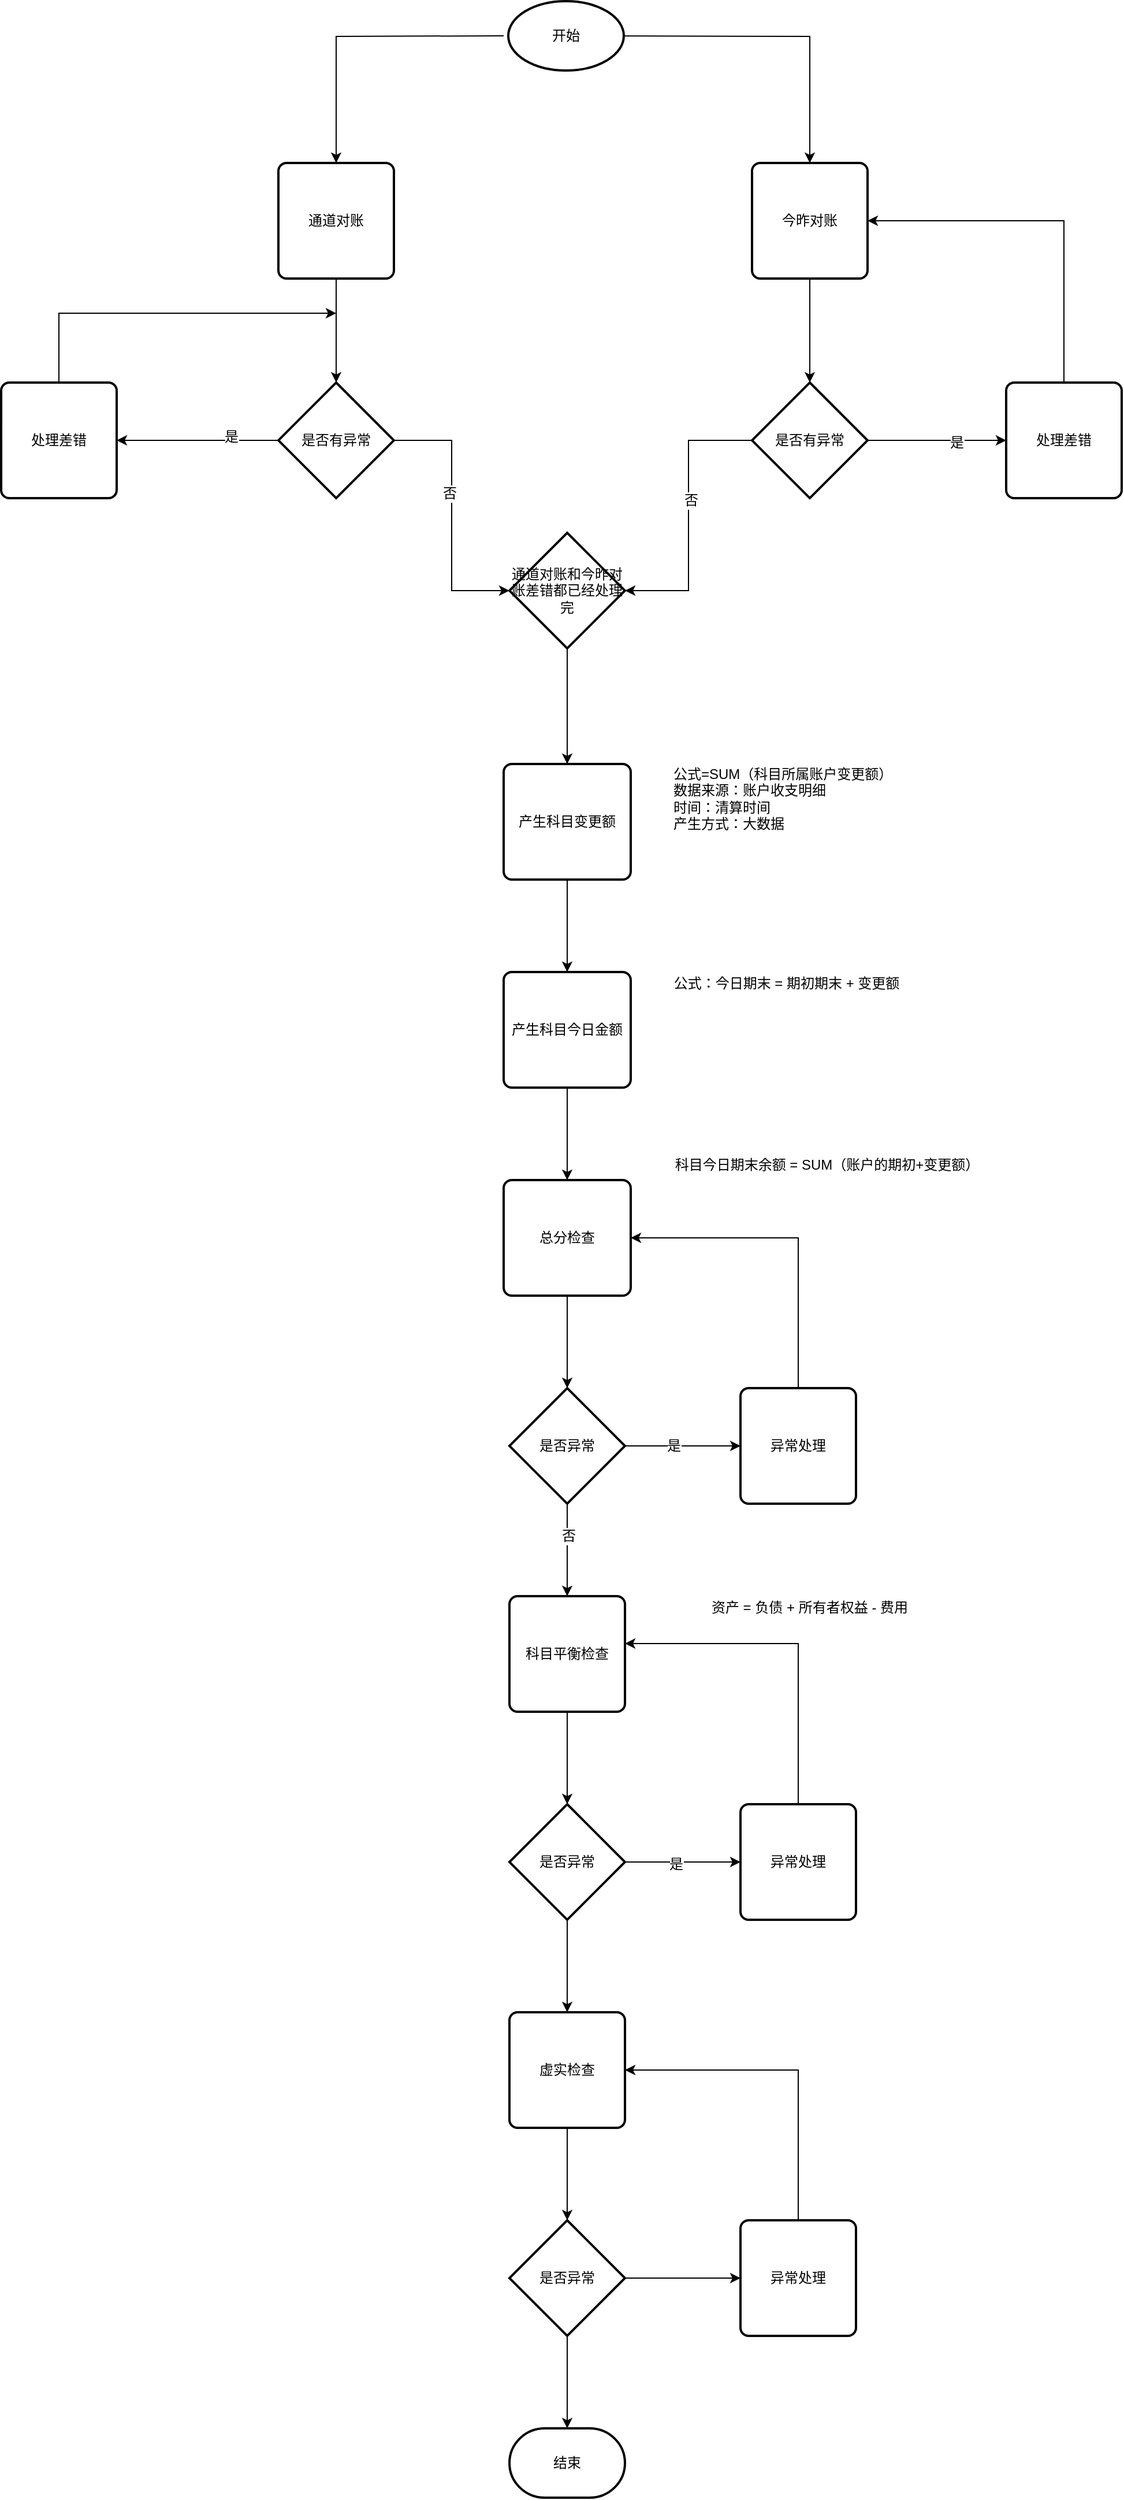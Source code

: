 <mxfile version="10.7.3" type="github"><diagram id="JEMpjjQQiYPJ0WE5Wm2D" name="Page-1"><mxGraphModel dx="1745" dy="567" grid="1" gridSize="10" guides="1" tooltips="1" connect="1" arrows="1" fold="1" page="1" pageScale="1" pageWidth="827" pageHeight="1169" math="0" shadow="0"><root><mxCell id="0"/><mxCell id="1" parent="0"/><mxCell id="72Va8NHq2NacgdkDdbdW-1" style="edgeStyle=orthogonalEdgeStyle;rounded=0;orthogonalLoop=1;jettySize=auto;html=1;" edge="1" parent="1" target="Vv1YhOBb13TTygkUBVap-19"><mxGeometry relative="1" as="geometry"><mxPoint x="260" y="50" as="sourcePoint"/></mxGeometry></mxCell><mxCell id="72Va8NHq2NacgdkDdbdW-11" style="edgeStyle=orthogonalEdgeStyle;rounded=0;orthogonalLoop=1;jettySize=auto;html=1;entryX=0.5;entryY=0;entryDx=0;entryDy=0;exitX=0;exitY=0.5;exitDx=0;exitDy=0;exitPerimeter=0;" edge="1" parent="1" target="Vv1YhOBb13TTygkUBVap-5"><mxGeometry relative="1" as="geometry"><mxPoint x="195" y="50" as="sourcePoint"/></mxGeometry></mxCell><mxCell id="Vv1YhOBb13TTygkUBVap-1" value="开始" style="strokeWidth=2;html=1;shape=mxgraph.flowchart.start_1;whiteSpace=wrap;" parent="1" vertex="1"><mxGeometry x="199" y="20" width="100" height="60" as="geometry"/></mxCell><mxCell id="72Va8NHq2NacgdkDdbdW-13" style="edgeStyle=orthogonalEdgeStyle;rounded=0;orthogonalLoop=1;jettySize=auto;html=1;entryX=0.5;entryY=0;entryDx=0;entryDy=0;entryPerimeter=0;" edge="1" parent="1" source="Vv1YhOBb13TTygkUBVap-5" target="72Va8NHq2NacgdkDdbdW-12"><mxGeometry relative="1" as="geometry"/></mxCell><mxCell id="Vv1YhOBb13TTygkUBVap-5" value="通道对账" style="rounded=1;whiteSpace=wrap;html=1;absoluteArcSize=1;arcSize=14;strokeWidth=2;" parent="1" vertex="1"><mxGeometry y="160" width="100" height="100" as="geometry"/></mxCell><mxCell id="72Va8NHq2NacgdkDdbdW-27" style="edgeStyle=orthogonalEdgeStyle;rounded=0;orthogonalLoop=1;jettySize=auto;html=1;entryX=0.5;entryY=0;entryDx=0;entryDy=0;" edge="1" parent="1" source="Vv1YhOBb13TTygkUBVap-7" target="72Va8NHq2NacgdkDdbdW-26"><mxGeometry relative="1" as="geometry"/></mxCell><mxCell id="Vv1YhOBb13TTygkUBVap-7" value="通道对账和今昨对账差错都已经处理完" style="strokeWidth=2;html=1;shape=mxgraph.flowchart.decision;whiteSpace=wrap;" parent="1" vertex="1"><mxGeometry x="200" y="480" width="100" height="100" as="geometry"/></mxCell><mxCell id="72Va8NHq2NacgdkDdbdW-20" style="edgeStyle=orthogonalEdgeStyle;rounded=0;orthogonalLoop=1;jettySize=auto;html=1;entryX=1;entryY=0.5;entryDx=0;entryDy=0;" edge="1" parent="1" source="Vv1YhOBb13TTygkUBVap-11" target="Vv1YhOBb13TTygkUBVap-19"><mxGeometry relative="1" as="geometry"><Array as="points"><mxPoint x="680" y="210"/></Array></mxGeometry></mxCell><mxCell id="Vv1YhOBb13TTygkUBVap-11" value="处理差错" style="rounded=1;whiteSpace=wrap;html=1;absoluteArcSize=1;arcSize=14;strokeWidth=2;" parent="1" vertex="1"><mxGeometry x="630" y="350" width="100" height="100" as="geometry"/></mxCell><mxCell id="72Va8NHq2NacgdkDdbdW-3" style="edgeStyle=orthogonalEdgeStyle;rounded=0;orthogonalLoop=1;jettySize=auto;html=1;entryX=0.5;entryY=0;entryDx=0;entryDy=0;entryPerimeter=0;" edge="1" parent="1" source="Vv1YhOBb13TTygkUBVap-19" target="72Va8NHq2NacgdkDdbdW-2"><mxGeometry relative="1" as="geometry"/></mxCell><mxCell id="Vv1YhOBb13TTygkUBVap-19" value="今昨对账" style="rounded=1;whiteSpace=wrap;html=1;absoluteArcSize=1;arcSize=14;strokeWidth=2;" parent="1" vertex="1"><mxGeometry x="410" y="160" width="100" height="100" as="geometry"/></mxCell><mxCell id="Vv1YhOBb13TTygkUBVap-33" value="" style="edgeStyle=orthogonalEdgeStyle;rounded=0;orthogonalLoop=1;jettySize=auto;html=1;" parent="1" source="Vv1YhOBb13TTygkUBVap-31" target="Vv1YhOBb13TTygkUBVap-32" edge="1"><mxGeometry relative="1" as="geometry"/></mxCell><mxCell id="Vv1YhOBb13TTygkUBVap-31" value="产生科目今日金额" style="rounded=1;whiteSpace=wrap;html=1;absoluteArcSize=1;arcSize=14;strokeWidth=2;" parent="1" vertex="1"><mxGeometry x="195" y="860" width="110" height="100" as="geometry"/></mxCell><mxCell id="Vv1YhOBb13TTygkUBVap-35" style="edgeStyle=orthogonalEdgeStyle;rounded=0;orthogonalLoop=1;jettySize=auto;html=1;entryX=0.5;entryY=0;entryDx=0;entryDy=0;entryPerimeter=0;" parent="1" source="Vv1YhOBb13TTygkUBVap-32" target="Vv1YhOBb13TTygkUBVap-34" edge="1"><mxGeometry relative="1" as="geometry"/></mxCell><mxCell id="Vv1YhOBb13TTygkUBVap-32" value="总分检查" style="rounded=1;whiteSpace=wrap;html=1;absoluteArcSize=1;arcSize=14;strokeWidth=2;" parent="1" vertex="1"><mxGeometry x="195" y="1040" width="110" height="100" as="geometry"/></mxCell><mxCell id="Vv1YhOBb13TTygkUBVap-39" style="edgeStyle=orthogonalEdgeStyle;rounded=0;orthogonalLoop=1;jettySize=auto;html=1;entryX=0;entryY=0.5;entryDx=0;entryDy=0;" parent="1" source="Vv1YhOBb13TTygkUBVap-34" target="Vv1YhOBb13TTygkUBVap-38" edge="1"><mxGeometry relative="1" as="geometry"/></mxCell><mxCell id="Vv1YhOBb13TTygkUBVap-40" value="是" style="text;html=1;resizable=0;points=[];align=center;verticalAlign=middle;labelBackgroundColor=#ffffff;" parent="Vv1YhOBb13TTygkUBVap-39" vertex="1" connectable="0"><mxGeometry x="-0.16" relative="1" as="geometry"><mxPoint as="offset"/></mxGeometry></mxCell><mxCell id="Vv1YhOBb13TTygkUBVap-45" style="edgeStyle=orthogonalEdgeStyle;rounded=0;orthogonalLoop=1;jettySize=auto;html=1;entryX=0.5;entryY=0;entryDx=0;entryDy=0;" parent="1" source="Vv1YhOBb13TTygkUBVap-34" target="Vv1YhOBb13TTygkUBVap-44" edge="1"><mxGeometry relative="1" as="geometry"/></mxCell><mxCell id="Vv1YhOBb13TTygkUBVap-46" value="否" style="text;html=1;resizable=0;points=[];align=center;verticalAlign=middle;labelBackgroundColor=#ffffff;" parent="Vv1YhOBb13TTygkUBVap-45" vertex="1" connectable="0"><mxGeometry x="-0.3" y="1" relative="1" as="geometry"><mxPoint as="offset"/></mxGeometry></mxCell><mxCell id="Vv1YhOBb13TTygkUBVap-34" value="是否异常" style="strokeWidth=2;html=1;shape=mxgraph.flowchart.decision;whiteSpace=wrap;" parent="1" vertex="1"><mxGeometry x="200" y="1220" width="100" height="100" as="geometry"/></mxCell><mxCell id="Vv1YhOBb13TTygkUBVap-42" value="" style="edgeStyle=orthogonalEdgeStyle;rounded=0;orthogonalLoop=1;jettySize=auto;html=1;entryX=1;entryY=0.5;entryDx=0;entryDy=0;" parent="1" source="Vv1YhOBb13TTygkUBVap-38" target="Vv1YhOBb13TTygkUBVap-32" edge="1"><mxGeometry relative="1" as="geometry"><mxPoint x="250" y="1170" as="targetPoint"/><Array as="points"><mxPoint x="450" y="1090"/></Array></mxGeometry></mxCell><mxCell id="Vv1YhOBb13TTygkUBVap-38" value="异常处理" style="rounded=1;whiteSpace=wrap;html=1;absoluteArcSize=1;arcSize=14;strokeWidth=2;" parent="1" vertex="1"><mxGeometry x="400" y="1220" width="100" height="100" as="geometry"/></mxCell><mxCell id="Vv1YhOBb13TTygkUBVap-48" style="edgeStyle=orthogonalEdgeStyle;rounded=0;orthogonalLoop=1;jettySize=auto;html=1;entryX=0.5;entryY=0;entryDx=0;entryDy=0;entryPerimeter=0;" parent="1" source="Vv1YhOBb13TTygkUBVap-44" target="Vv1YhOBb13TTygkUBVap-47" edge="1"><mxGeometry relative="1" as="geometry"/></mxCell><mxCell id="Vv1YhOBb13TTygkUBVap-44" value="科目平衡检查" style="rounded=1;whiteSpace=wrap;html=1;absoluteArcSize=1;arcSize=14;strokeWidth=2;" parent="1" vertex="1"><mxGeometry x="200" y="1400" width="100" height="100" as="geometry"/></mxCell><mxCell id="Vv1YhOBb13TTygkUBVap-50" style="edgeStyle=orthogonalEdgeStyle;rounded=0;orthogonalLoop=1;jettySize=auto;html=1;entryX=0;entryY=0.5;entryDx=0;entryDy=0;" parent="1" source="Vv1YhOBb13TTygkUBVap-47" target="Vv1YhOBb13TTygkUBVap-49" edge="1"><mxGeometry relative="1" as="geometry"/></mxCell><mxCell id="Vv1YhOBb13TTygkUBVap-53" value="是" style="text;html=1;resizable=0;points=[];align=center;verticalAlign=middle;labelBackgroundColor=#ffffff;" parent="Vv1YhOBb13TTygkUBVap-50" vertex="1" connectable="0"><mxGeometry x="-0.12" y="-2" relative="1" as="geometry"><mxPoint as="offset"/></mxGeometry></mxCell><mxCell id="Vv1YhOBb13TTygkUBVap-55" style="edgeStyle=orthogonalEdgeStyle;rounded=0;orthogonalLoop=1;jettySize=auto;html=1;entryX=0.5;entryY=0;entryDx=0;entryDy=0;" parent="1" source="Vv1YhOBb13TTygkUBVap-47" target="Vv1YhOBb13TTygkUBVap-54" edge="1"><mxGeometry relative="1" as="geometry"/></mxCell><mxCell id="Vv1YhOBb13TTygkUBVap-47" value="是否异常" style="strokeWidth=2;html=1;shape=mxgraph.flowchart.decision;whiteSpace=wrap;" parent="1" vertex="1"><mxGeometry x="200" y="1580" width="100" height="100" as="geometry"/></mxCell><mxCell id="Vv1YhOBb13TTygkUBVap-52" value="" style="edgeStyle=orthogonalEdgeStyle;rounded=0;orthogonalLoop=1;jettySize=auto;html=1;entryX=1;entryY=0.41;entryDx=0;entryDy=0;entryPerimeter=0;" parent="1" source="Vv1YhOBb13TTygkUBVap-49" target="Vv1YhOBb13TTygkUBVap-44" edge="1"><mxGeometry relative="1" as="geometry"><mxPoint x="450" y="1500" as="targetPoint"/><Array as="points"><mxPoint x="450" y="1441"/></Array></mxGeometry></mxCell><mxCell id="Vv1YhOBb13TTygkUBVap-49" value="异常处理" style="rounded=1;whiteSpace=wrap;html=1;absoluteArcSize=1;arcSize=14;strokeWidth=2;" parent="1" vertex="1"><mxGeometry x="400" y="1580" width="100" height="100" as="geometry"/></mxCell><mxCell id="Vv1YhOBb13TTygkUBVap-59" style="edgeStyle=orthogonalEdgeStyle;rounded=0;orthogonalLoop=1;jettySize=auto;html=1;" parent="1" source="Vv1YhOBb13TTygkUBVap-54" target="Vv1YhOBb13TTygkUBVap-56" edge="1"><mxGeometry relative="1" as="geometry"/></mxCell><mxCell id="Vv1YhOBb13TTygkUBVap-54" value="虚实检查" style="rounded=1;whiteSpace=wrap;html=1;absoluteArcSize=1;arcSize=14;strokeWidth=2;" parent="1" vertex="1"><mxGeometry x="200" y="1760" width="100" height="100" as="geometry"/></mxCell><mxCell id="Vv1YhOBb13TTygkUBVap-58" style="edgeStyle=orthogonalEdgeStyle;rounded=0;orthogonalLoop=1;jettySize=auto;html=1;" parent="1" source="Vv1YhOBb13TTygkUBVap-56" target="Vv1YhOBb13TTygkUBVap-57" edge="1"><mxGeometry relative="1" as="geometry"/></mxCell><mxCell id="Vv1YhOBb13TTygkUBVap-61" style="edgeStyle=orthogonalEdgeStyle;rounded=0;orthogonalLoop=1;jettySize=auto;html=1;entryX=0;entryY=0.5;entryDx=0;entryDy=0;" parent="1" source="Vv1YhOBb13TTygkUBVap-56" target="Vv1YhOBb13TTygkUBVap-60" edge="1"><mxGeometry relative="1" as="geometry"/></mxCell><mxCell id="Vv1YhOBb13TTygkUBVap-56" value="是否异常" style="strokeWidth=2;html=1;shape=mxgraph.flowchart.decision;whiteSpace=wrap;" parent="1" vertex="1"><mxGeometry x="200" y="1940" width="100" height="100" as="geometry"/></mxCell><mxCell id="Vv1YhOBb13TTygkUBVap-57" value="结束" style="strokeWidth=2;html=1;shape=mxgraph.flowchart.terminator;whiteSpace=wrap;" parent="1" vertex="1"><mxGeometry x="200" y="2120" width="100" height="60" as="geometry"/></mxCell><mxCell id="Vv1YhOBb13TTygkUBVap-63" value="" style="edgeStyle=orthogonalEdgeStyle;rounded=0;orthogonalLoop=1;jettySize=auto;html=1;entryX=1;entryY=0.5;entryDx=0;entryDy=0;" parent="1" source="Vv1YhOBb13TTygkUBVap-60" target="Vv1YhOBb13TTygkUBVap-54" edge="1"><mxGeometry relative="1" as="geometry"><mxPoint x="450" y="1860" as="targetPoint"/><Array as="points"><mxPoint x="450" y="1810"/></Array></mxGeometry></mxCell><mxCell id="Vv1YhOBb13TTygkUBVap-60" value="异常处理" style="rounded=1;whiteSpace=wrap;html=1;absoluteArcSize=1;arcSize=14;strokeWidth=2;" parent="1" vertex="1"><mxGeometry x="400" y="1940" width="100" height="100" as="geometry"/></mxCell><mxCell id="72Va8NHq2NacgdkDdbdW-15" style="edgeStyle=orthogonalEdgeStyle;rounded=0;orthogonalLoop=1;jettySize=auto;html=1;entryX=1;entryY=0.5;entryDx=0;entryDy=0;entryPerimeter=0;" edge="1" parent="1" source="72Va8NHq2NacgdkDdbdW-2" target="Vv1YhOBb13TTygkUBVap-7"><mxGeometry relative="1" as="geometry"/></mxCell><mxCell id="72Va8NHq2NacgdkDdbdW-17" value="否" style="text;html=1;resizable=0;points=[];align=center;verticalAlign=middle;labelBackgroundColor=#ffffff;" vertex="1" connectable="0" parent="72Va8NHq2NacgdkDdbdW-15"><mxGeometry x="-0.108" y="2" relative="1" as="geometry"><mxPoint as="offset"/></mxGeometry></mxCell><mxCell id="72Va8NHq2NacgdkDdbdW-18" style="edgeStyle=orthogonalEdgeStyle;rounded=0;orthogonalLoop=1;jettySize=auto;html=1;entryX=0;entryY=0.5;entryDx=0;entryDy=0;" edge="1" parent="1" source="72Va8NHq2NacgdkDdbdW-2" target="Vv1YhOBb13TTygkUBVap-11"><mxGeometry relative="1" as="geometry"/></mxCell><mxCell id="72Va8NHq2NacgdkDdbdW-19" value="是" style="text;html=1;resizable=0;points=[];align=center;verticalAlign=middle;labelBackgroundColor=#ffffff;" vertex="1" connectable="0" parent="72Va8NHq2NacgdkDdbdW-18"><mxGeometry x="0.283" y="-2" relative="1" as="geometry"><mxPoint as="offset"/></mxGeometry></mxCell><mxCell id="72Va8NHq2NacgdkDdbdW-2" value="是否有异常" style="strokeWidth=2;html=1;shape=mxgraph.flowchart.decision;whiteSpace=wrap;" vertex="1" parent="1"><mxGeometry x="410" y="350" width="100" height="100" as="geometry"/></mxCell><mxCell id="72Va8NHq2NacgdkDdbdW-14" style="edgeStyle=orthogonalEdgeStyle;rounded=0;orthogonalLoop=1;jettySize=auto;html=1;entryX=0;entryY=0.5;entryDx=0;entryDy=0;entryPerimeter=0;" edge="1" parent="1" source="72Va8NHq2NacgdkDdbdW-12" target="Vv1YhOBb13TTygkUBVap-7"><mxGeometry relative="1" as="geometry"/></mxCell><mxCell id="72Va8NHq2NacgdkDdbdW-16" value="否" style="text;html=1;resizable=0;points=[];align=center;verticalAlign=middle;labelBackgroundColor=#ffffff;" vertex="1" connectable="0" parent="72Va8NHq2NacgdkDdbdW-14"><mxGeometry x="-0.165" y="-2" relative="1" as="geometry"><mxPoint as="offset"/></mxGeometry></mxCell><mxCell id="72Va8NHq2NacgdkDdbdW-23" style="edgeStyle=orthogonalEdgeStyle;rounded=0;orthogonalLoop=1;jettySize=auto;html=1;entryX=1;entryY=0.5;entryDx=0;entryDy=0;" edge="1" parent="1" source="72Va8NHq2NacgdkDdbdW-12" target="72Va8NHq2NacgdkDdbdW-21"><mxGeometry relative="1" as="geometry"/></mxCell><mxCell id="72Va8NHq2NacgdkDdbdW-24" value="是" style="text;html=1;resizable=0;points=[];align=center;verticalAlign=middle;labelBackgroundColor=#ffffff;" vertex="1" connectable="0" parent="72Va8NHq2NacgdkDdbdW-23"><mxGeometry x="-0.414" y="-3" relative="1" as="geometry"><mxPoint as="offset"/></mxGeometry></mxCell><mxCell id="72Va8NHq2NacgdkDdbdW-12" value="是否有异常" style="strokeWidth=2;html=1;shape=mxgraph.flowchart.decision;whiteSpace=wrap;" vertex="1" parent="1"><mxGeometry y="350" width="100" height="100" as="geometry"/></mxCell><mxCell id="72Va8NHq2NacgdkDdbdW-22" style="edgeStyle=orthogonalEdgeStyle;rounded=0;orthogonalLoop=1;jettySize=auto;html=1;" edge="1" parent="1" source="72Va8NHq2NacgdkDdbdW-21"><mxGeometry relative="1" as="geometry"><mxPoint x="50" y="290" as="targetPoint"/><Array as="points"><mxPoint x="-190" y="290"/><mxPoint y="290"/></Array></mxGeometry></mxCell><mxCell id="72Va8NHq2NacgdkDdbdW-21" value="处理差错" style="rounded=1;whiteSpace=wrap;html=1;absoluteArcSize=1;arcSize=14;strokeWidth=2;" vertex="1" parent="1"><mxGeometry x="-240" y="350" width="100" height="100" as="geometry"/></mxCell><mxCell id="72Va8NHq2NacgdkDdbdW-28" style="edgeStyle=orthogonalEdgeStyle;rounded=0;orthogonalLoop=1;jettySize=auto;html=1;" edge="1" parent="1" source="72Va8NHq2NacgdkDdbdW-26" target="Vv1YhOBb13TTygkUBVap-31"><mxGeometry relative="1" as="geometry"/></mxCell><mxCell id="72Va8NHq2NacgdkDdbdW-26" value="产生科目变更额" style="rounded=1;whiteSpace=wrap;html=1;absoluteArcSize=1;arcSize=14;strokeWidth=2;" vertex="1" parent="1"><mxGeometry x="195" y="680" width="110" height="100" as="geometry"/></mxCell><mxCell id="72Va8NHq2NacgdkDdbdW-29" value="公式=SUM（科目所属账户变更额）&lt;br&gt;数据来源：账户收支明细&lt;br&gt;时间：清算时间&lt;br&gt;产生方式：大数据&lt;br&gt;" style="text;html=1;strokeColor=none;fillColor=none;align=left;verticalAlign=middle;whiteSpace=wrap;rounded=0;" vertex="1" parent="1"><mxGeometry x="340" y="660" width="300" height="100" as="geometry"/></mxCell><mxCell id="72Va8NHq2NacgdkDdbdW-30" value="公式：今日期末 = 期初期末 + 变更额" style="text;html=1;strokeColor=none;fillColor=none;align=center;verticalAlign=middle;whiteSpace=wrap;rounded=0;" vertex="1" parent="1"><mxGeometry x="320" y="860" width="240" height="20" as="geometry"/></mxCell><mxCell id="72Va8NHq2NacgdkDdbdW-31" value="&lt;p&gt;&lt;span&gt;科目今日期末余额&lt;/span&gt;&lt;span&gt; = SUM&lt;/span&gt;&lt;span&gt;（账户的期初+变更额）&lt;/span&gt;&lt;/p&gt;&lt;p&gt;&lt;span&gt;&lt;br&gt;&lt;/span&gt;&lt;/p&gt;" style="text;html=1;strokeColor=none;fillColor=none;align=center;verticalAlign=middle;whiteSpace=wrap;rounded=0;" vertex="1" parent="1"><mxGeometry x="310" y="1010" width="330" height="60" as="geometry"/></mxCell><mxCell id="72Va8NHq2NacgdkDdbdW-32" value="&lt;p&gt;&lt;span&gt;资产&lt;/span&gt;&lt;span&gt; = &lt;/span&gt;&lt;span&gt;负债&lt;/span&gt;&lt;span&gt; + &lt;/span&gt;&lt;span&gt;所有者权益&lt;/span&gt;&lt;span&gt; - &lt;/span&gt;&lt;span&gt;费用&lt;/span&gt;&lt;/p&gt;" style="text;html=1;strokeColor=none;fillColor=none;align=center;verticalAlign=middle;whiteSpace=wrap;rounded=0;" vertex="1" parent="1"><mxGeometry x="340" y="1400" width="240" height="20" as="geometry"/></mxCell></root></mxGraphModel></diagram></mxfile>